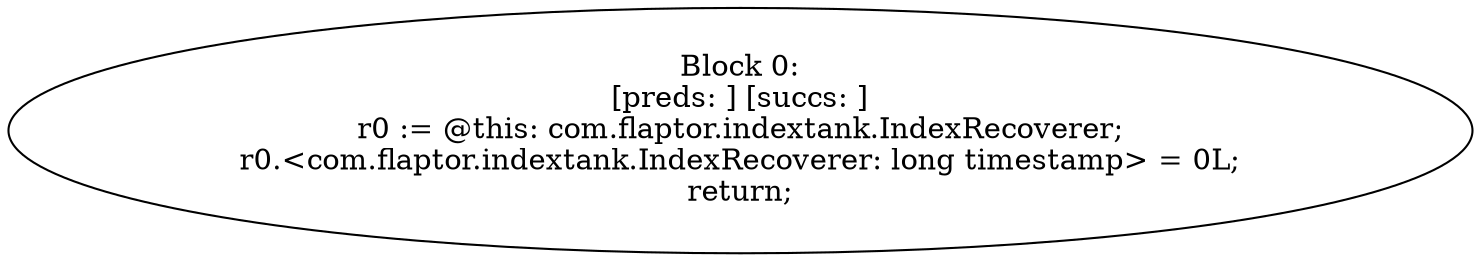 digraph "unitGraph" {
    "Block 0:
[preds: ] [succs: ]
r0 := @this: com.flaptor.indextank.IndexRecoverer;
r0.<com.flaptor.indextank.IndexRecoverer: long timestamp> = 0L;
return;
"
}
